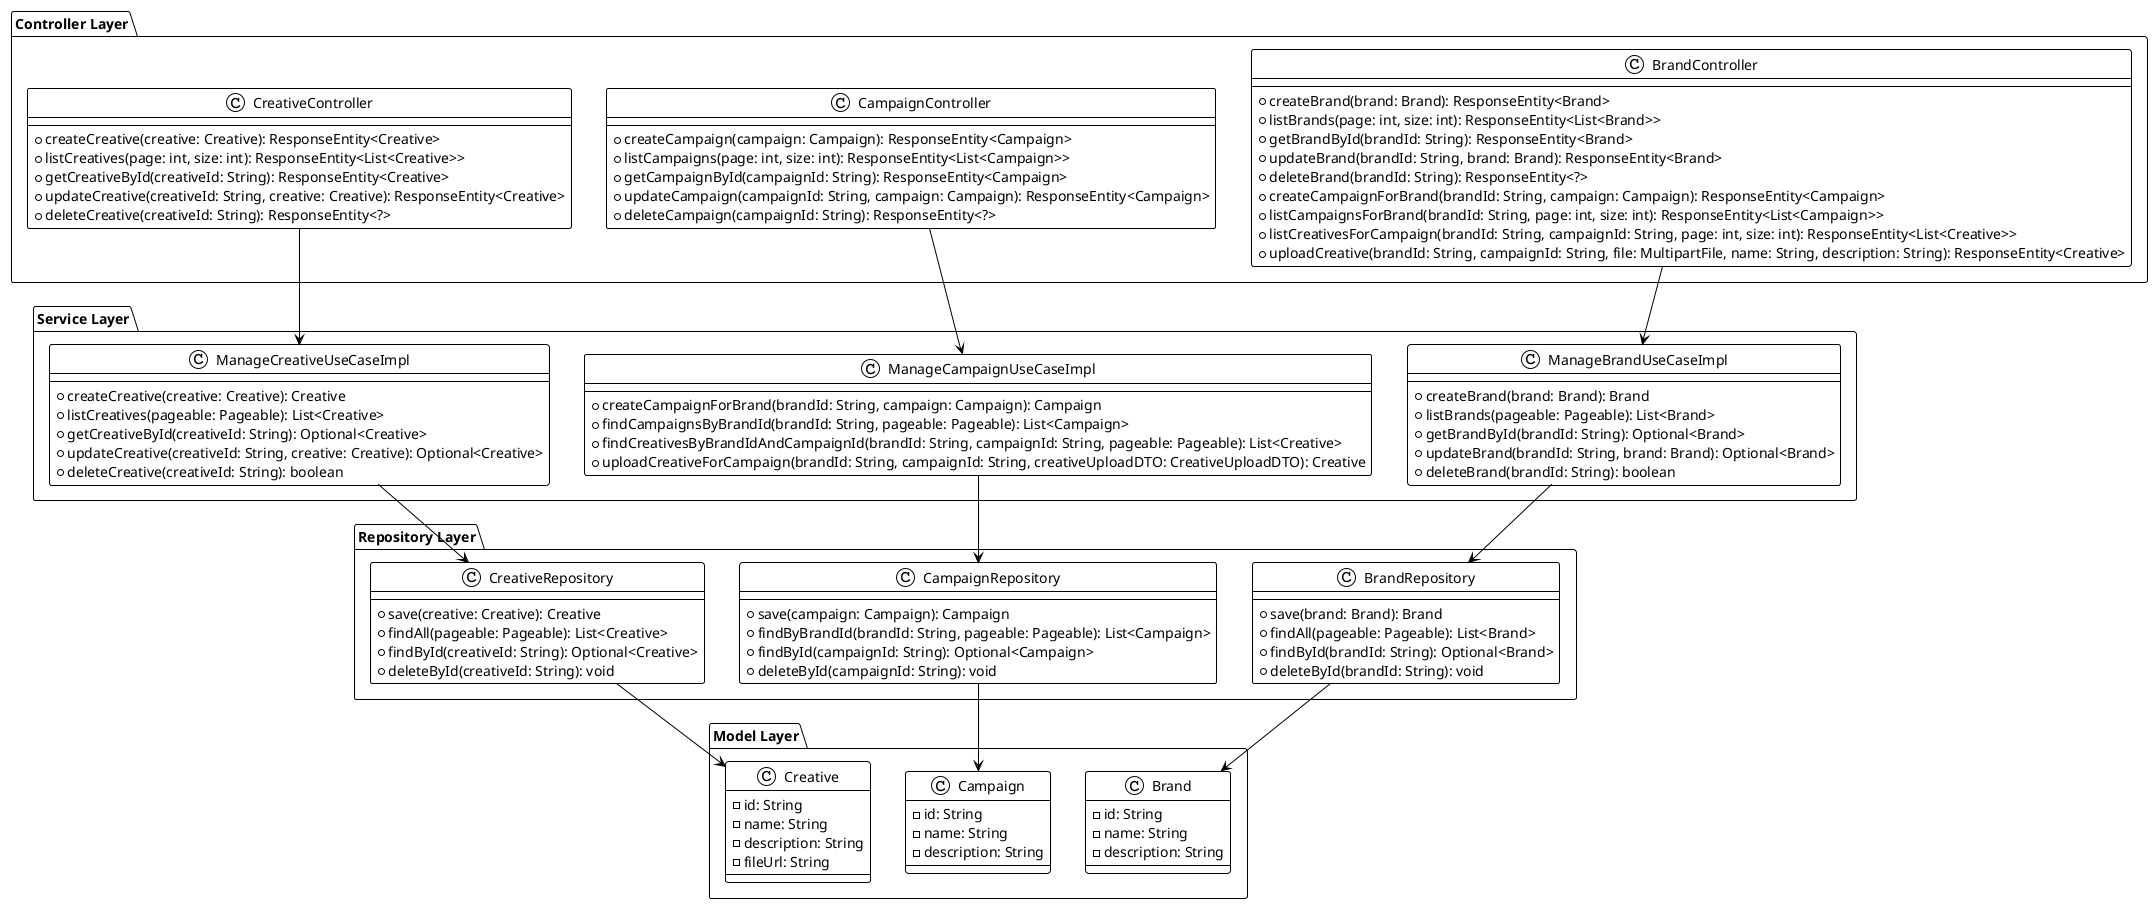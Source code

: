 @startuml
!theme plain

package "Controller Layer" {
    class BrandController {
        +createBrand(brand: Brand): ResponseEntity<Brand>
        +listBrands(page: int, size: int): ResponseEntity<List<Brand>>
        +getBrandById(brandId: String): ResponseEntity<Brand>
        +updateBrand(brandId: String, brand: Brand): ResponseEntity<Brand>
        +deleteBrand(brandId: String): ResponseEntity<?>
        +createCampaignForBrand(brandId: String, campaign: Campaign): ResponseEntity<Campaign>
        +listCampaignsForBrand(brandId: String, page: int, size: int): ResponseEntity<List<Campaign>>
        +listCreativesForCampaign(brandId: String, campaignId: String, page: int, size: int): ResponseEntity<List<Creative>>
        +uploadCreative(brandId: String, campaignId: String, file: MultipartFile, name: String, description: String): ResponseEntity<Creative>
    }
    class CampaignController {
        +createCampaign(campaign: Campaign): ResponseEntity<Campaign>
        +listCampaigns(page: int, size: int): ResponseEntity<List<Campaign>>
        +getCampaignById(campaignId: String): ResponseEntity<Campaign>
        +updateCampaign(campaignId: String, campaign: Campaign): ResponseEntity<Campaign>
        +deleteCampaign(campaignId: String): ResponseEntity<?>
    }
    class CreativeController {
        +createCreative(creative: Creative): ResponseEntity<Creative>
        +listCreatives(page: int, size: int): ResponseEntity<List<Creative>>
        +getCreativeById(creativeId: String): ResponseEntity<Creative>
        +updateCreative(creativeId: String, creative: Creative): ResponseEntity<Creative>
        +deleteCreative(creativeId: String): ResponseEntity<?>
    }
}

package "Service Layer" {
    class ManageBrandUseCaseImpl {
        +createBrand(brand: Brand): Brand
        +listBrands(pageable: Pageable): List<Brand>
        +getBrandById(brandId: String): Optional<Brand>
        +updateBrand(brandId: String, brand: Brand): Optional<Brand>
        +deleteBrand(brandId: String): boolean
    }
    class ManageCampaignUseCaseImpl {
        +createCampaignForBrand(brandId: String, campaign: Campaign): Campaign
        +findCampaignsByBrandId(brandId: String, pageable: Pageable): List<Campaign>
        +findCreativesByBrandIdAndCampaignId(brandId: String, campaignId: String, pageable: Pageable): List<Creative>
        +uploadCreativeForCampaign(brandId: String, campaignId: String, creativeUploadDTO: CreativeUploadDTO): Creative
    }
    class ManageCreativeUseCaseImpl {
        +createCreative(creative: Creative): Creative
        +listCreatives(pageable: Pageable): List<Creative>
        +getCreativeById(creativeId: String): Optional<Creative>
        +updateCreative(creativeId: String, creative: Creative): Optional<Creative>
        +deleteCreative(creativeId: String): boolean
    }
}

package "Repository Layer" {
    class BrandRepository {
        +save(brand: Brand): Brand
        +findAll(pageable: Pageable): List<Brand>
        +findById(brandId: String): Optional<Brand>
        +deleteById(brandId: String): void
    }
    class CampaignRepository {
        +save(campaign: Campaign): Campaign
        +findByBrandId(brandId: String, pageable: Pageable): List<Campaign>
        +findById(campaignId: String): Optional<Campaign>
        +deleteById(campaignId: String): void
    }
    class CreativeRepository {
        +save(creative: Creative): Creative
        +findAll(pageable: Pageable): List<Creative>
        +findById(creativeId: String): Optional<Creative>
        +deleteById(creativeId: String): void
    }
}

package "Model Layer" {
    class Brand {
        -id: String
        -name: String
        -description: String
    }
    class Campaign {
        -id: String
        -name: String
        -description: String
    }
    class Creative {
        -id: String
        -name: String
        -description: String
        -fileUrl: String
    }
}

BrandController --> ManageBrandUseCaseImpl
CampaignController --> ManageCampaignUseCaseImpl
CreativeController --> ManageCreativeUseCaseImpl

ManageBrandUseCaseImpl --> BrandRepository
ManageCampaignUseCaseImpl --> CampaignRepository
ManageCreativeUseCaseImpl --> CreativeRepository

BrandRepository --> Brand
CampaignRepository --> Campaign
CreativeRepository --> Creative

@enduml